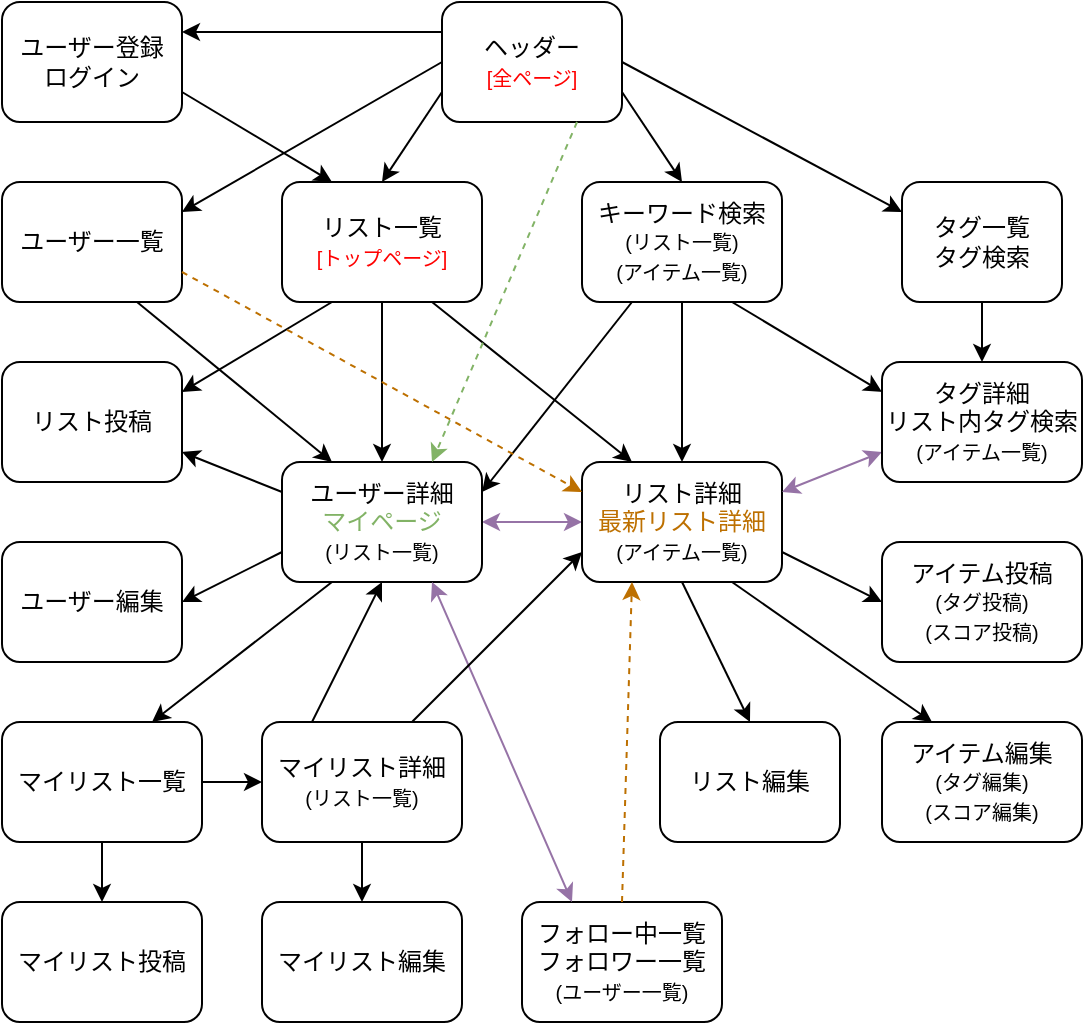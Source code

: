 <mxfile>
    <diagram id="MMQfYpVAN7qGWh-B76Tf" name="ページ1">
        <mxGraphModel dx="750" dy="568" grid="1" gridSize="10" guides="1" tooltips="1" connect="1" arrows="1" fold="1" page="1" pageScale="1" pageWidth="827" pageHeight="1169" math="0" shadow="0">
            <root>
                <mxCell id="0"/>
                <mxCell id="1" parent="0"/>
                <mxCell id="2" value="ユーザー登録&lt;br&gt;ログイン" style="rounded=1;whiteSpace=wrap;html=1;" parent="1" vertex="1">
                    <mxGeometry x="40" y="40" width="90" height="60" as="geometry"/>
                </mxCell>
                <mxCell id="3" value="ヘッダー&lt;br&gt;&lt;font style=&quot;font-size: 10px;&quot; color=&quot;#ff0000&quot;&gt;[全ページ]&lt;/font&gt;" style="rounded=1;whiteSpace=wrap;html=1;" parent="1" vertex="1">
                    <mxGeometry x="260" y="40" width="90" height="60" as="geometry"/>
                </mxCell>
                <mxCell id="59" value="" style="edgeStyle=none;html=1;fontColor=#FF0000;startArrow=classic;startFill=1;fillColor=#e1d5e7;strokeColor=#9673a6;" parent="1" source="7" target="19" edge="1">
                    <mxGeometry relative="1" as="geometry"/>
                </mxCell>
                <mxCell id="7" value="ユーザー詳細&lt;br&gt;&lt;font style=&quot;&quot; color=&quot;#82b366&quot;&gt;マイページ&lt;/font&gt;&lt;br&gt;&lt;font style=&quot;font-size: 10px;&quot;&gt;(リスト一覧)&lt;/font&gt;" style="rounded=1;whiteSpace=wrap;html=1;" parent="1" vertex="1">
                    <mxGeometry x="180" y="270" width="100" height="60" as="geometry"/>
                </mxCell>
                <mxCell id="9" value="ユーザー編集" style="rounded=1;whiteSpace=wrap;html=1;" parent="1" vertex="1">
                    <mxGeometry x="40" y="310" width="90" height="60" as="geometry"/>
                </mxCell>
                <mxCell id="10" value="フォロー中一覧&lt;br&gt;フォロワー一覧&lt;br&gt;&lt;font style=&quot;font-size: 10px;&quot;&gt;(ユーザー一覧)&lt;/font&gt;" style="rounded=1;whiteSpace=wrap;html=1;" parent="1" vertex="1">
                    <mxGeometry x="300" y="490" width="100" height="60" as="geometry"/>
                </mxCell>
                <mxCell id="13" value="マイリスト一覧" style="rounded=1;whiteSpace=wrap;html=1;" parent="1" vertex="1">
                    <mxGeometry x="40" y="400" width="100" height="60" as="geometry"/>
                </mxCell>
                <mxCell id="14" value="マイリスト詳細&lt;br&gt;&lt;font style=&quot;font-size: 10px;&quot;&gt;(リスト一覧)&lt;/font&gt;" style="rounded=1;whiteSpace=wrap;html=1;" parent="1" vertex="1">
                    <mxGeometry x="170" y="400" width="100" height="60" as="geometry"/>
                </mxCell>
                <mxCell id="15" value="ユーザー一覧" style="rounded=1;whiteSpace=wrap;html=1;" parent="1" vertex="1">
                    <mxGeometry x="40" y="130" width="90" height="60" as="geometry"/>
                </mxCell>
                <mxCell id="16" value="キーワード検索&lt;br&gt;&lt;font style=&quot;font-size: 10px;&quot;&gt;(リスト一覧)&lt;br&gt;(アイテム一覧)&lt;/font&gt;" style="rounded=1;whiteSpace=wrap;html=1;" parent="1" vertex="1">
                    <mxGeometry x="330" y="130" width="100" height="60" as="geometry"/>
                </mxCell>
                <mxCell id="17" value="リスト一覧&lt;br&gt;&lt;font style=&quot;font-size: 10px;&quot; color=&quot;#ff0000&quot;&gt;[トップページ]&lt;/font&gt;" style="rounded=1;whiteSpace=wrap;html=1;" parent="1" vertex="1">
                    <mxGeometry x="180" y="130" width="100" height="60" as="geometry"/>
                </mxCell>
                <mxCell id="18" value="リスト投稿" style="rounded=1;whiteSpace=wrap;html=1;" parent="1" vertex="1">
                    <mxGeometry x="40" y="220" width="90" height="60" as="geometry"/>
                </mxCell>
                <mxCell id="19" value="リスト詳細&lt;br&gt;&lt;font style=&quot;&quot; color=&quot;#bd7000&quot;&gt;最新リスト詳細&lt;/font&gt;&lt;br&gt;&lt;font style=&quot;font-size: 10px;&quot;&gt;(アイテム一覧)&lt;/font&gt;" style="rounded=1;whiteSpace=wrap;html=1;" parent="1" vertex="1">
                    <mxGeometry x="330" y="270" width="100" height="60" as="geometry"/>
                </mxCell>
                <mxCell id="20" value="リスト編集" style="rounded=1;whiteSpace=wrap;html=1;" parent="1" vertex="1">
                    <mxGeometry x="369" y="400" width="90" height="60" as="geometry"/>
                </mxCell>
                <mxCell id="21" value="タグ一覧&lt;br&gt;タグ検索" style="rounded=1;whiteSpace=wrap;html=1;" parent="1" vertex="1">
                    <mxGeometry x="490" y="130" width="80" height="60" as="geometry"/>
                </mxCell>
                <mxCell id="57" value="" style="edgeStyle=none;html=1;fontColor=#FF0000;exitX=0;exitY=0.75;exitDx=0;exitDy=0;entryX=1;entryY=0.25;entryDx=0;entryDy=0;startArrow=classic;startFill=1;fillColor=#e1d5e7;strokeColor=#9673a6;" parent="1" source="22" target="19" edge="1">
                    <mxGeometry relative="1" as="geometry"/>
                </mxCell>
                <mxCell id="22" value="タグ詳細&lt;br&gt;リスト内タグ検索&lt;br&gt;&lt;font style=&quot;font-size: 10px;&quot;&gt;(アイテム一覧)&lt;/font&gt;" style="rounded=1;whiteSpace=wrap;html=1;" parent="1" vertex="1">
                    <mxGeometry x="480" y="220" width="100" height="60" as="geometry"/>
                </mxCell>
                <mxCell id="23" value="アイテム投稿&lt;br&gt;&lt;font style=&quot;font-size: 10px;&quot;&gt;(タグ投稿)&lt;br&gt;(スコア投稿)&lt;/font&gt;" style="rounded=1;whiteSpace=wrap;html=1;" parent="1" vertex="1">
                    <mxGeometry x="480" y="310" width="100" height="60" as="geometry"/>
                </mxCell>
                <mxCell id="24" value="アイテム編集&lt;br&gt;&lt;font style=&quot;font-size: 10px;&quot;&gt;(タグ編集)&lt;br&gt;(スコア編集)&lt;/font&gt;" style="rounded=1;whiteSpace=wrap;html=1;" parent="1" vertex="1">
                    <mxGeometry x="480" y="400" width="100" height="60" as="geometry"/>
                </mxCell>
                <mxCell id="50" style="edgeStyle=none;html=1;exitX=0.5;exitY=1;exitDx=0;exitDy=0;entryX=0.5;entryY=0;entryDx=0;entryDy=0;fontColor=#FF0000;" parent="1" source="17" target="7" edge="1">
                    <mxGeometry relative="1" as="geometry">
                        <mxPoint x="200" y="180" as="sourcePoint"/>
                        <mxPoint x="200" y="210" as="targetPoint"/>
                    </mxGeometry>
                </mxCell>
                <mxCell id="51" style="edgeStyle=none;html=1;exitX=0.25;exitY=1;exitDx=0;exitDy=0;entryX=1;entryY=0.25;entryDx=0;entryDy=0;fontColor=#FF0000;" parent="1" source="17" target="18" edge="1">
                    <mxGeometry relative="1" as="geometry">
                        <mxPoint x="160" y="190" as="sourcePoint"/>
                        <mxPoint x="160" y="230" as="targetPoint"/>
                    </mxGeometry>
                </mxCell>
                <mxCell id="52" style="edgeStyle=none;html=1;exitX=0;exitY=0.25;exitDx=0;exitDy=0;entryX=1;entryY=0.75;entryDx=0;entryDy=0;fontColor=#FF0000;" parent="1" source="7" target="18" edge="1">
                    <mxGeometry relative="1" as="geometry">
                        <mxPoint x="159.17" y="260" as="sourcePoint"/>
                        <mxPoint x="159.17" y="300" as="targetPoint"/>
                    </mxGeometry>
                </mxCell>
                <mxCell id="53" style="edgeStyle=none;html=1;exitX=0.75;exitY=1;exitDx=0;exitDy=0;entryX=0.25;entryY=0;entryDx=0;entryDy=0;fontColor=#FF0000;" parent="1" source="15" target="7" edge="1">
                    <mxGeometry relative="1" as="geometry">
                        <mxPoint x="120" y="170" as="sourcePoint"/>
                        <mxPoint x="120" y="210" as="targetPoint"/>
                    </mxGeometry>
                </mxCell>
                <mxCell id="54" style="edgeStyle=none;html=1;entryX=0.5;entryY=0;entryDx=0;entryDy=0;fontColor=#FF0000;exitX=0.5;exitY=1;exitDx=0;exitDy=0;" parent="1" source="16" target="19" edge="1">
                    <mxGeometry relative="1" as="geometry">
                        <mxPoint x="400" y="210" as="sourcePoint"/>
                        <mxPoint x="379.58" y="230" as="targetPoint"/>
                    </mxGeometry>
                </mxCell>
                <mxCell id="55" style="edgeStyle=none;html=1;exitX=0.5;exitY=1;exitDx=0;exitDy=0;entryX=0.5;entryY=0;entryDx=0;entryDy=0;fontColor=#FF0000;" parent="1" source="21" target="22" edge="1">
                    <mxGeometry relative="1" as="geometry">
                        <mxPoint x="519.58" y="190" as="sourcePoint"/>
                        <mxPoint x="519.58" y="230" as="targetPoint"/>
                    </mxGeometry>
                </mxCell>
                <mxCell id="58" style="edgeStyle=none;html=1;exitX=0.75;exitY=1;exitDx=0;exitDy=0;entryX=0.25;entryY=0;entryDx=0;entryDy=0;fontColor=#FF0000;" parent="1" source="17" target="19" edge="1">
                    <mxGeometry relative="1" as="geometry">
                        <mxPoint x="270" y="170" as="sourcePoint"/>
                        <mxPoint x="270" y="210" as="targetPoint"/>
                    </mxGeometry>
                </mxCell>
                <mxCell id="60" style="edgeStyle=none;html=1;exitX=0;exitY=0.75;exitDx=0;exitDy=0;entryX=1;entryY=0.5;entryDx=0;entryDy=0;fontColor=#FF0000;" parent="1" source="7" target="9" edge="1">
                    <mxGeometry relative="1" as="geometry">
                        <mxPoint x="159.17" y="280" as="sourcePoint"/>
                        <mxPoint x="159.17" y="320" as="targetPoint"/>
                    </mxGeometry>
                </mxCell>
                <mxCell id="61" style="edgeStyle=none;html=1;exitX=0.75;exitY=1;exitDx=0;exitDy=0;entryX=0.25;entryY=0;entryDx=0;entryDy=0;fontColor=#FF0000;startArrow=classic;startFill=1;fillColor=#e1d5e7;strokeColor=#9673a6;" parent="1" source="7" target="10" edge="1">
                    <mxGeometry relative="1" as="geometry">
                        <mxPoint x="195" y="290" as="sourcePoint"/>
                        <mxPoint x="100" y="430" as="targetPoint"/>
                    </mxGeometry>
                </mxCell>
                <mxCell id="62" style="edgeStyle=none;html=1;entryX=0.75;entryY=0;entryDx=0;entryDy=0;fontColor=#FF0000;exitX=0.25;exitY=1;exitDx=0;exitDy=0;" parent="1" source="7" target="13" edge="1">
                    <mxGeometry relative="1" as="geometry">
                        <mxPoint x="220" y="290" as="sourcePoint"/>
                        <mxPoint x="219.58" y="330" as="targetPoint"/>
                    </mxGeometry>
                </mxCell>
                <mxCell id="63" style="edgeStyle=none;html=1;exitX=1;exitY=0.5;exitDx=0;exitDy=0;entryX=0;entryY=0.5;entryDx=0;entryDy=0;fontColor=#FF0000;" parent="1" source="13" target="14" edge="1">
                    <mxGeometry relative="1" as="geometry">
                        <mxPoint x="130" y="260" as="sourcePoint"/>
                        <mxPoint x="130" y="300" as="targetPoint"/>
                    </mxGeometry>
                </mxCell>
                <mxCell id="65" style="edgeStyle=none;html=1;exitX=0.75;exitY=0;exitDx=0;exitDy=0;entryX=0;entryY=0.75;entryDx=0;entryDy=0;fontColor=#FF0000;" parent="1" source="14" target="19" edge="1">
                    <mxGeometry relative="1" as="geometry">
                        <mxPoint x="330" y="330" as="sourcePoint"/>
                        <mxPoint x="330" y="370" as="targetPoint"/>
                    </mxGeometry>
                </mxCell>
                <mxCell id="66" style="edgeStyle=none;html=1;exitX=1;exitY=0.75;exitDx=0;exitDy=0;entryX=0;entryY=0.5;entryDx=0;entryDy=0;fontColor=#FF0000;" parent="1" source="19" target="23" edge="1">
                    <mxGeometry relative="1" as="geometry">
                        <mxPoint x="420" y="280" as="sourcePoint"/>
                        <mxPoint x="420" y="320" as="targetPoint"/>
                    </mxGeometry>
                </mxCell>
                <mxCell id="67" style="edgeStyle=none;html=1;exitX=0.75;exitY=1;exitDx=0;exitDy=0;entryX=0.25;entryY=0;entryDx=0;entryDy=0;fontColor=#FF0000;" parent="1" source="19" target="24" edge="1">
                    <mxGeometry relative="1" as="geometry">
                        <mxPoint x="400" y="290" as="sourcePoint"/>
                        <mxPoint x="400" y="330" as="targetPoint"/>
                    </mxGeometry>
                </mxCell>
                <mxCell id="68" style="edgeStyle=none;html=1;fontColor=#FF0000;exitX=0.5;exitY=1;exitDx=0;exitDy=0;entryX=0.5;entryY=0;entryDx=0;entryDy=0;" parent="1" source="19" target="20" edge="1">
                    <mxGeometry relative="1" as="geometry">
                        <mxPoint x="360" y="290" as="sourcePoint"/>
                        <mxPoint x="430" y="410" as="targetPoint"/>
                    </mxGeometry>
                </mxCell>
                <mxCell id="70" style="edgeStyle=none;html=1;entryX=1;entryY=0.25;entryDx=0;entryDy=0;fontColor=#FF0000;exitX=0.25;exitY=1;exitDx=0;exitDy=0;" parent="1" source="16" target="7" edge="1">
                    <mxGeometry relative="1" as="geometry">
                        <mxPoint x="320" y="180" as="sourcePoint"/>
                        <mxPoint x="319.17" y="210" as="targetPoint"/>
                    </mxGeometry>
                </mxCell>
                <mxCell id="71" style="edgeStyle=none;html=1;exitX=0.75;exitY=1;exitDx=0;exitDy=0;entryX=0;entryY=0.25;entryDx=0;entryDy=0;fontColor=#FF0000;" parent="1" source="16" target="22" edge="1">
                    <mxGeometry relative="1" as="geometry">
                        <mxPoint x="440" y="180" as="sourcePoint"/>
                        <mxPoint x="440" y="220" as="targetPoint"/>
                    </mxGeometry>
                </mxCell>
                <mxCell id="74" style="edgeStyle=none;html=1;exitX=0;exitY=0.75;exitDx=0;exitDy=0;entryX=0.5;entryY=0;entryDx=0;entryDy=0;fontColor=#FF0000;" parent="1" source="3" target="17" edge="1">
                    <mxGeometry relative="1" as="geometry">
                        <mxPoint x="280" y="110" as="sourcePoint"/>
                        <mxPoint x="280" y="150" as="targetPoint"/>
                    </mxGeometry>
                </mxCell>
                <mxCell id="75" style="edgeStyle=none;html=1;exitX=1;exitY=0.75;exitDx=0;exitDy=0;entryX=0.5;entryY=0;entryDx=0;entryDy=0;fontColor=#FF0000;" parent="1" source="3" target="16" edge="1">
                    <mxGeometry relative="1" as="geometry">
                        <mxPoint x="369.58" y="80" as="sourcePoint"/>
                        <mxPoint x="369.58" y="120" as="targetPoint"/>
                    </mxGeometry>
                </mxCell>
                <mxCell id="76" style="edgeStyle=none;html=1;exitX=0;exitY=0.5;exitDx=0;exitDy=0;entryX=1;entryY=0.25;entryDx=0;entryDy=0;fontColor=#FF0000;" parent="1" source="3" target="15" edge="1">
                    <mxGeometry relative="1" as="geometry">
                        <mxPoint x="240" y="70" as="sourcePoint"/>
                        <mxPoint x="240" y="110" as="targetPoint"/>
                    </mxGeometry>
                </mxCell>
                <mxCell id="78" style="edgeStyle=none;html=1;exitX=1;exitY=0.5;exitDx=0;exitDy=0;entryX=0;entryY=0.25;entryDx=0;entryDy=0;fontColor=#FF0000;" parent="1" source="3" target="21" edge="1">
                    <mxGeometry relative="1" as="geometry">
                        <mxPoint x="410" y="60" as="sourcePoint"/>
                        <mxPoint x="410" y="100" as="targetPoint"/>
                    </mxGeometry>
                </mxCell>
                <mxCell id="79" style="edgeStyle=none;html=1;exitX=0;exitY=0.25;exitDx=0;exitDy=0;entryX=1;entryY=0.25;entryDx=0;entryDy=0;fontColor=#FF0000;" parent="1" source="3" target="2" edge="1">
                    <mxGeometry relative="1" as="geometry">
                        <mxPoint x="189.58" y="60" as="sourcePoint"/>
                        <mxPoint x="189.58" y="100" as="targetPoint"/>
                    </mxGeometry>
                </mxCell>
                <mxCell id="80" style="edgeStyle=none;html=1;exitX=1;exitY=0.75;exitDx=0;exitDy=0;entryX=0.25;entryY=0;entryDx=0;entryDy=0;fontColor=#FF0000;" parent="1" source="2" target="17" edge="1">
                    <mxGeometry relative="1" as="geometry">
                        <mxPoint x="150" y="90" as="sourcePoint"/>
                        <mxPoint x="150" y="130" as="targetPoint"/>
                    </mxGeometry>
                </mxCell>
                <mxCell id="81" style="edgeStyle=none;html=1;exitX=1;exitY=0.75;exitDx=0;exitDy=0;fontColor=#FF0000;dashed=1;fillColor=#f0a30a;strokeColor=#BD7000;entryX=0;entryY=0.25;entryDx=0;entryDy=0;" parent="1" source="15" target="19" edge="1">
                    <mxGeometry relative="1" as="geometry">
                        <mxPoint x="100" y="200" as="sourcePoint"/>
                        <mxPoint x="310" y="220" as="targetPoint"/>
                    </mxGeometry>
                </mxCell>
                <mxCell id="82" style="edgeStyle=none;html=1;exitX=0.5;exitY=0;exitDx=0;exitDy=0;fontColor=#FF0000;dashed=1;fillColor=#f0a30a;strokeColor=#BD7000;entryX=0.25;entryY=1;entryDx=0;entryDy=0;" parent="1" source="10" target="19" edge="1">
                    <mxGeometry relative="1" as="geometry">
                        <mxPoint x="120" y="430" as="sourcePoint"/>
                        <mxPoint x="320" y="310" as="targetPoint"/>
                    </mxGeometry>
                </mxCell>
                <mxCell id="83" style="edgeStyle=none;html=1;exitX=0.75;exitY=1;exitDx=0;exitDy=0;fontColor=#FF0000;dashed=1;fillColor=#d5e8d4;strokeColor=#82b366;entryX=0.75;entryY=0;entryDx=0;entryDy=0;" parent="1" source="3" target="7" edge="1">
                    <mxGeometry relative="1" as="geometry">
                        <mxPoint x="295" y="120" as="sourcePoint"/>
                        <mxPoint x="290" y="260" as="targetPoint"/>
                    </mxGeometry>
                </mxCell>
                <mxCell id="84" value="マイリスト投稿" style="rounded=1;whiteSpace=wrap;html=1;" parent="1" vertex="1">
                    <mxGeometry x="40" y="490" width="100" height="60" as="geometry"/>
                </mxCell>
                <mxCell id="85" value="マイリスト編集" style="rounded=1;whiteSpace=wrap;html=1;" parent="1" vertex="1">
                    <mxGeometry x="170" y="490" width="100" height="60" as="geometry"/>
                </mxCell>
                <mxCell id="86" style="edgeStyle=none;html=1;exitX=0.5;exitY=1;exitDx=0;exitDy=0;entryX=0.5;entryY=0;entryDx=0;entryDy=0;fontColor=#FF0000;" parent="1" source="13" target="84" edge="1">
                    <mxGeometry relative="1" as="geometry">
                        <mxPoint x="10" y="480" as="sourcePoint"/>
                        <mxPoint x="10" y="560" as="targetPoint"/>
                    </mxGeometry>
                </mxCell>
                <mxCell id="87" style="edgeStyle=none;html=1;exitX=0.5;exitY=1;exitDx=0;exitDy=0;entryX=0.5;entryY=0;entryDx=0;entryDy=0;fontColor=#FF0000;" parent="1" source="14" target="85" edge="1">
                    <mxGeometry relative="1" as="geometry">
                        <mxPoint x="290" y="480" as="sourcePoint"/>
                        <mxPoint x="290" y="560" as="targetPoint"/>
                    </mxGeometry>
                </mxCell>
                <mxCell id="88" style="edgeStyle=none;html=1;exitX=0.25;exitY=0;exitDx=0;exitDy=0;entryX=0.5;entryY=1;entryDx=0;entryDy=0;fontColor=#FF0000;" edge="1" parent="1" source="14" target="7">
                    <mxGeometry relative="1" as="geometry">
                        <mxPoint x="220" y="410" as="sourcePoint"/>
                        <mxPoint x="330" y="325" as="targetPoint"/>
                    </mxGeometry>
                </mxCell>
            </root>
        </mxGraphModel>
    </diagram>
</mxfile>